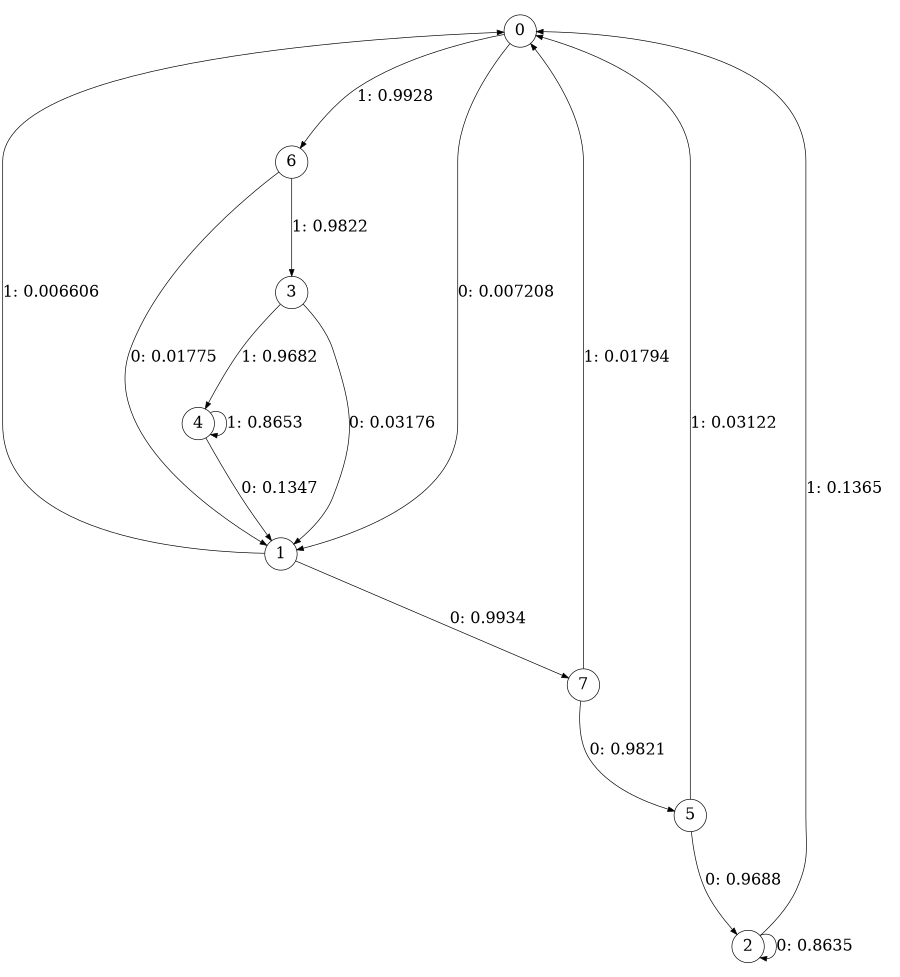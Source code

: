 digraph "ch4_both_L4" {
size = "6,8.5";
ratio = "fill";
node [shape = circle];
node [fontsize = 24];
edge [fontsize = 24];
0 -> 1 [label = "0: 0.007208  "];
0 -> 6 [label = "1: 0.9928   "];
1 -> 7 [label = "0: 0.9934   "];
1 -> 0 [label = "1: 0.006606  "];
2 -> 2 [label = "0: 0.8635   "];
2 -> 0 [label = "1: 0.1365   "];
3 -> 1 [label = "0: 0.03176  "];
3 -> 4 [label = "1: 0.9682   "];
4 -> 1 [label = "0: 0.1347   "];
4 -> 4 [label = "1: 0.8653   "];
5 -> 2 [label = "0: 0.9688   "];
5 -> 0 [label = "1: 0.03122  "];
6 -> 1 [label = "0: 0.01775  "];
6 -> 3 [label = "1: 0.9822   "];
7 -> 5 [label = "0: 0.9821   "];
7 -> 0 [label = "1: 0.01794  "];
}